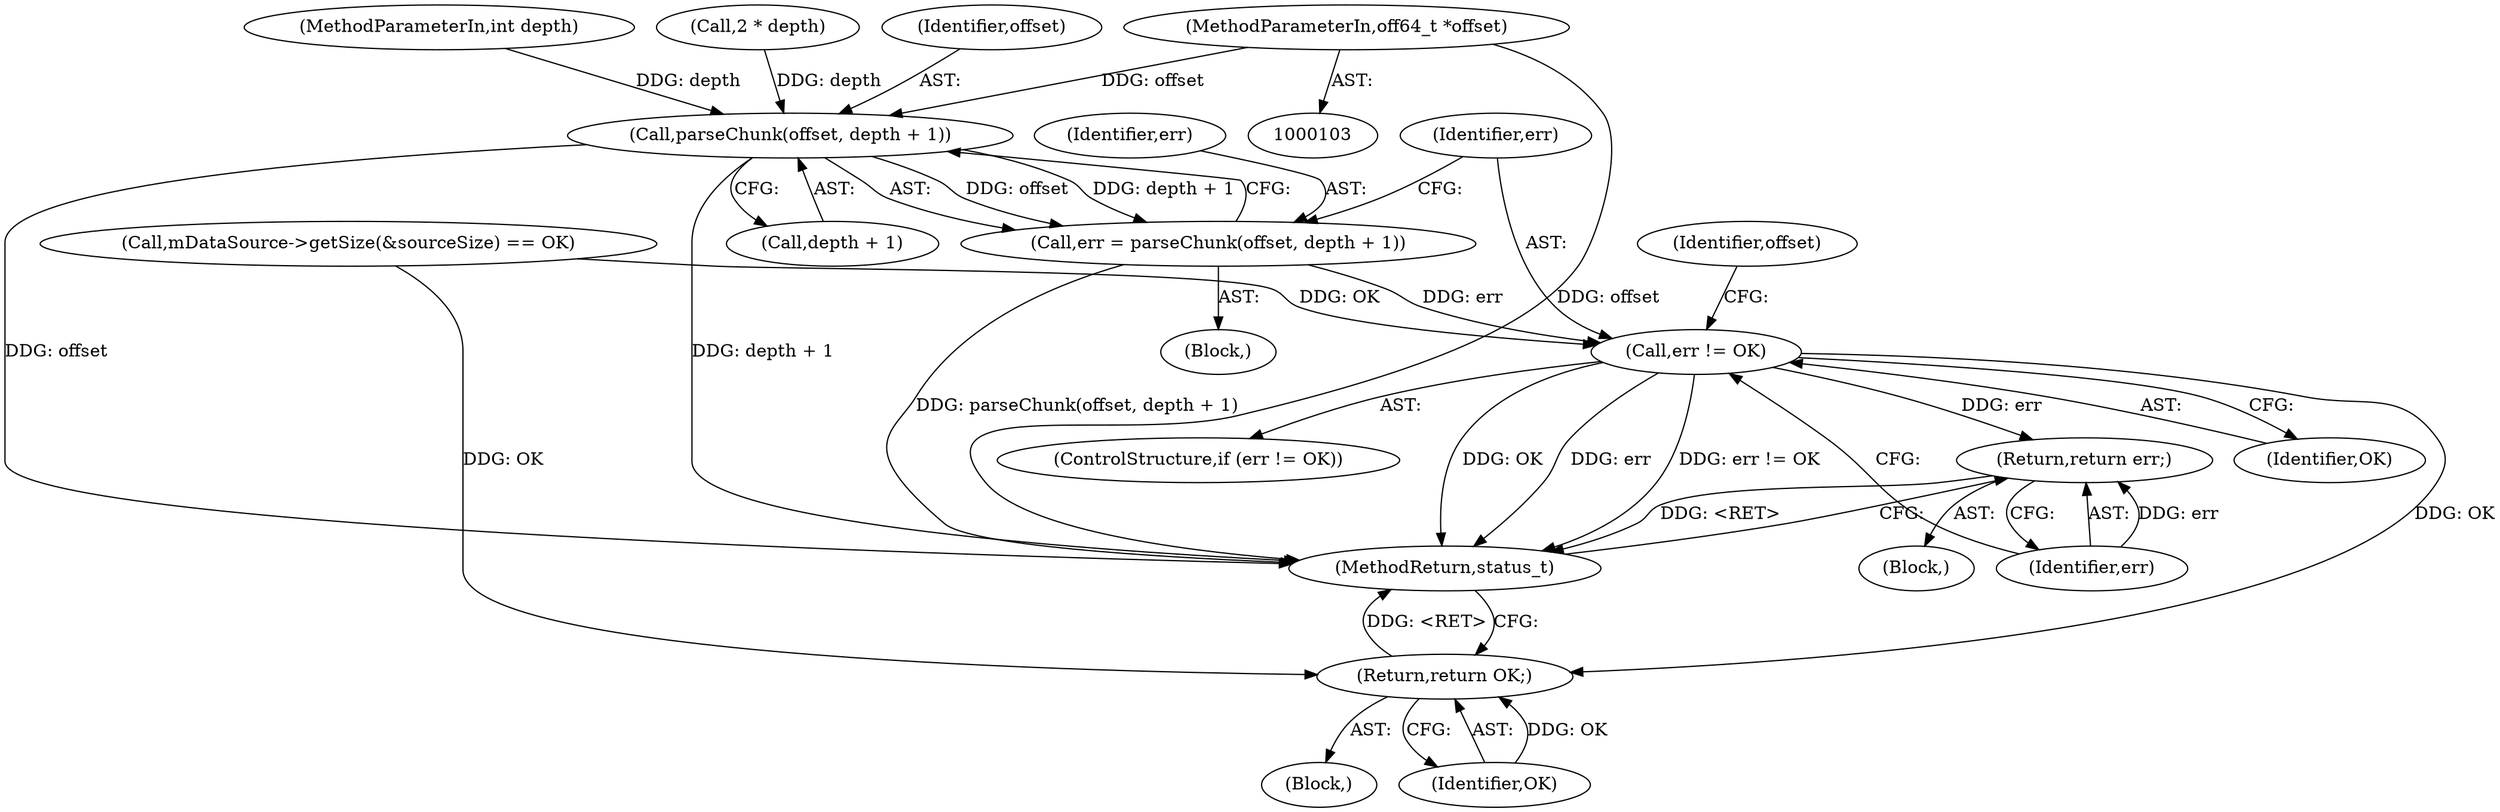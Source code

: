 digraph "0_Android_6fe85f7e15203e48df2cc3e8e1c4bc6ad49dc968@pointer" {
"1000104" [label="(MethodParameterIn,off64_t *offset)"];
"1000343" [label="(Call,parseChunk(offset, depth + 1))"];
"1000341" [label="(Call,err = parseChunk(offset, depth + 1))"];
"1000349" [label="(Call,err != OK)"];
"1000353" [label="(Return,return err;)"];
"1000363" [label="(Return,return OK;)"];
"1000341" [label="(Call,err = parseChunk(offset, depth + 1))"];
"1002931" [label="(MethodReturn,status_t)"];
"1000345" [label="(Call,depth + 1)"];
"1000344" [label="(Identifier,offset)"];
"1000350" [label="(Identifier,err)"];
"1000349" [label="(Call,err != OK)"];
"1000322" [label="(Block,)"];
"1000342" [label="(Identifier,err)"];
"1000191" [label="(Call,mDataSource->getSize(&sourceSize) == OK)"];
"1000352" [label="(Block,)"];
"1000337" [label="(Identifier,offset)"];
"1000105" [label="(MethodParameterIn,int depth)"];
"1000104" [label="(MethodParameterIn,off64_t *offset)"];
"1000353" [label="(Return,return err;)"];
"1000364" [label="(Identifier,OK)"];
"1000351" [label="(Identifier,OK)"];
"1000343" [label="(Call,parseChunk(offset, depth + 1))"];
"1000250" [label="(Call,2 * depth)"];
"1000339" [label="(Block,)"];
"1000363" [label="(Return,return OK;)"];
"1000348" [label="(ControlStructure,if (err != OK))"];
"1000354" [label="(Identifier,err)"];
"1000104" -> "1000103"  [label="AST: "];
"1000104" -> "1002931"  [label="DDG: offset"];
"1000104" -> "1000343"  [label="DDG: offset"];
"1000343" -> "1000341"  [label="AST: "];
"1000343" -> "1000345"  [label="CFG: "];
"1000344" -> "1000343"  [label="AST: "];
"1000345" -> "1000343"  [label="AST: "];
"1000341" -> "1000343"  [label="CFG: "];
"1000343" -> "1002931"  [label="DDG: offset"];
"1000343" -> "1002931"  [label="DDG: depth + 1"];
"1000343" -> "1000341"  [label="DDG: offset"];
"1000343" -> "1000341"  [label="DDG: depth + 1"];
"1000250" -> "1000343"  [label="DDG: depth"];
"1000105" -> "1000343"  [label="DDG: depth"];
"1000341" -> "1000339"  [label="AST: "];
"1000342" -> "1000341"  [label="AST: "];
"1000350" -> "1000341"  [label="CFG: "];
"1000341" -> "1002931"  [label="DDG: parseChunk(offset, depth + 1)"];
"1000341" -> "1000349"  [label="DDG: err"];
"1000349" -> "1000348"  [label="AST: "];
"1000349" -> "1000351"  [label="CFG: "];
"1000350" -> "1000349"  [label="AST: "];
"1000351" -> "1000349"  [label="AST: "];
"1000337" -> "1000349"  [label="CFG: "];
"1000354" -> "1000349"  [label="CFG: "];
"1000349" -> "1002931"  [label="DDG: err != OK"];
"1000349" -> "1002931"  [label="DDG: OK"];
"1000349" -> "1002931"  [label="DDG: err"];
"1000191" -> "1000349"  [label="DDG: OK"];
"1000349" -> "1000353"  [label="DDG: err"];
"1000349" -> "1000363"  [label="DDG: OK"];
"1000353" -> "1000352"  [label="AST: "];
"1000353" -> "1000354"  [label="CFG: "];
"1000354" -> "1000353"  [label="AST: "];
"1002931" -> "1000353"  [label="CFG: "];
"1000353" -> "1002931"  [label="DDG: <RET>"];
"1000354" -> "1000353"  [label="DDG: err"];
"1000363" -> "1000322"  [label="AST: "];
"1000363" -> "1000364"  [label="CFG: "];
"1000364" -> "1000363"  [label="AST: "];
"1002931" -> "1000363"  [label="CFG: "];
"1000363" -> "1002931"  [label="DDG: <RET>"];
"1000364" -> "1000363"  [label="DDG: OK"];
"1000191" -> "1000363"  [label="DDG: OK"];
}
